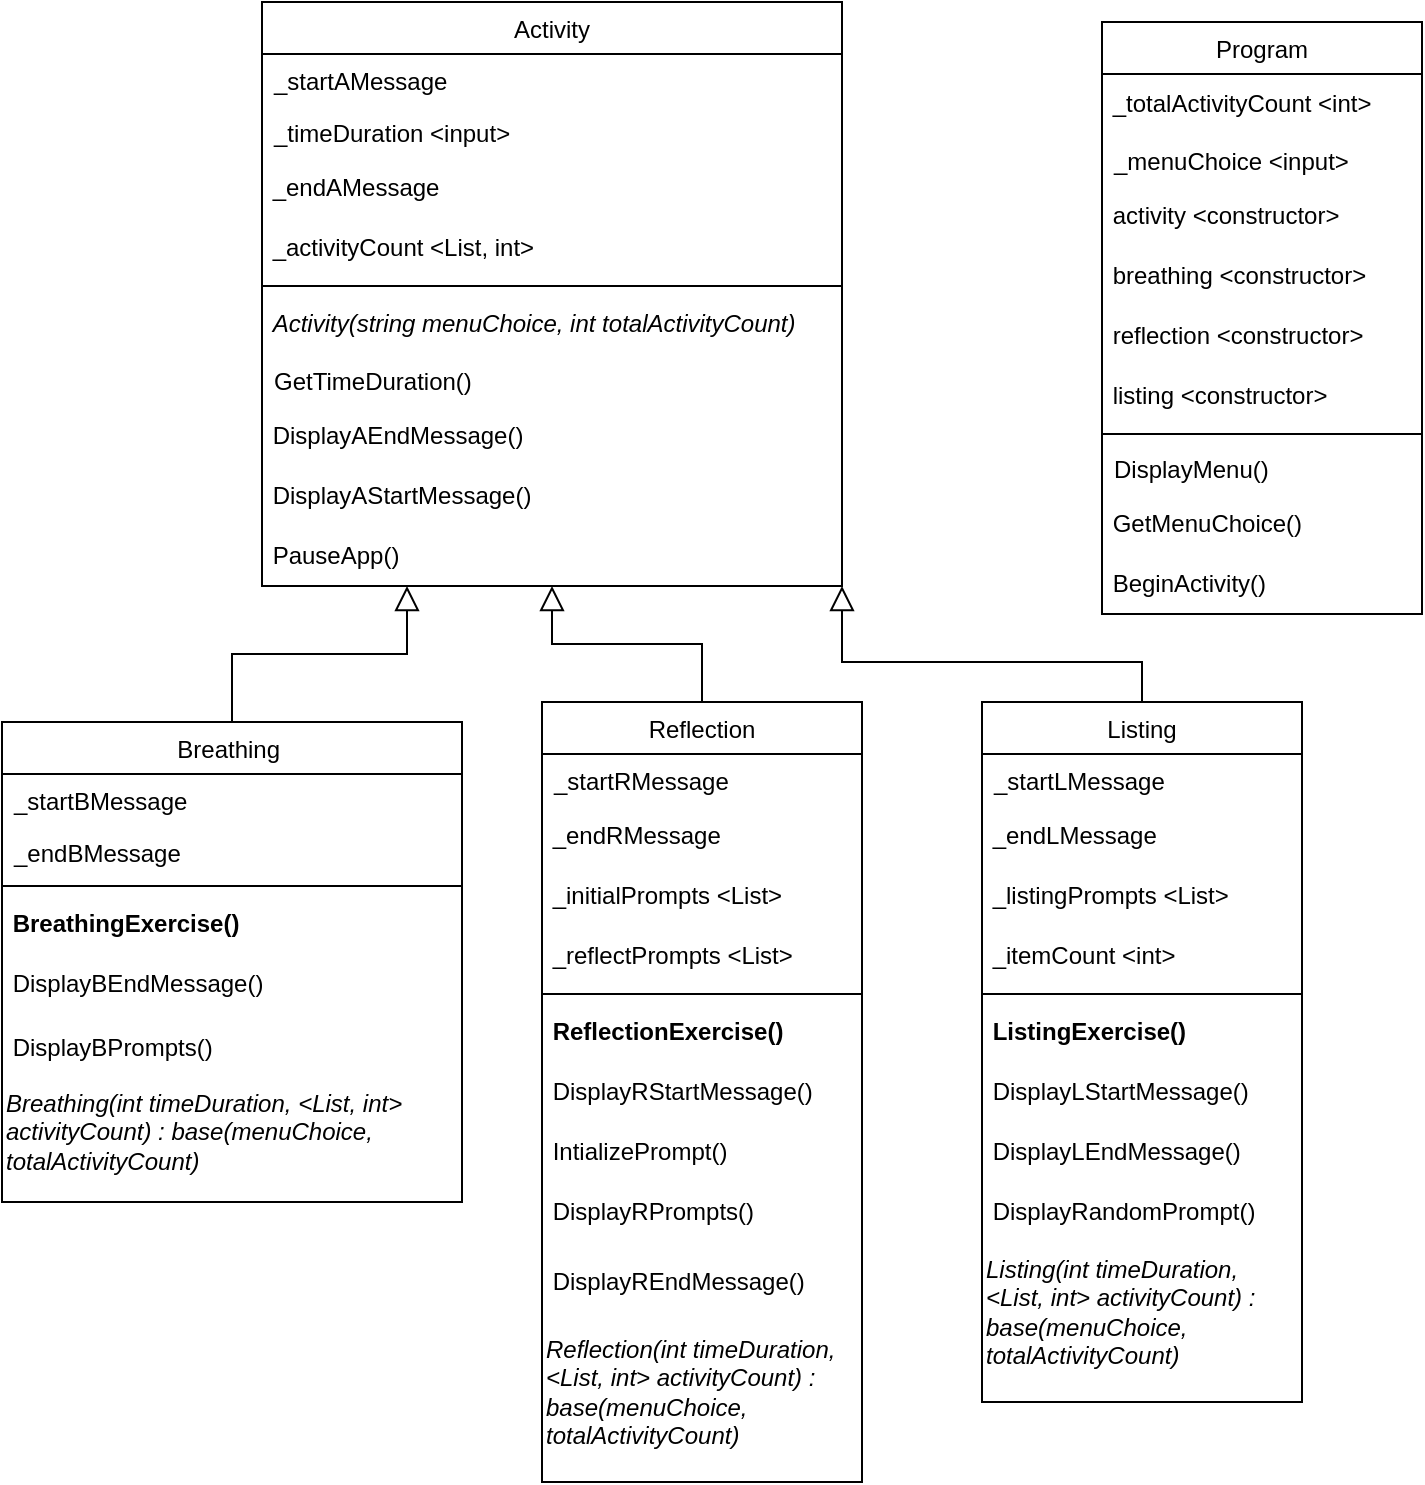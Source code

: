 <mxfile version="24.8.6">
  <diagram id="C5RBs43oDa-KdzZeNtuy" name="Page-1">
    <mxGraphModel dx="1577" dy="728" grid="1" gridSize="10" guides="1" tooltips="1" connect="1" arrows="1" fold="1" page="1" pageScale="1" pageWidth="827" pageHeight="1169" math="0" shadow="0">
      <root>
        <mxCell id="WIyWlLk6GJQsqaUBKTNV-0" />
        <mxCell id="WIyWlLk6GJQsqaUBKTNV-1" parent="WIyWlLk6GJQsqaUBKTNV-0" />
        <mxCell id="zkfFHV4jXpPFQw0GAbJ--0" value="Activity" style="swimlane;fontStyle=0;align=center;verticalAlign=top;childLayout=stackLayout;horizontal=1;startSize=26;horizontalStack=0;resizeParent=1;resizeLast=0;collapsible=1;marginBottom=0;rounded=0;shadow=0;strokeWidth=1;" parent="WIyWlLk6GJQsqaUBKTNV-1" vertex="1">
          <mxGeometry x="140" y="10" width="290" height="292" as="geometry">
            <mxRectangle x="230" y="50" width="160" height="26" as="alternateBounds" />
          </mxGeometry>
        </mxCell>
        <mxCell id="zkfFHV4jXpPFQw0GAbJ--1" value="_startAMessage" style="text;align=left;verticalAlign=top;spacingLeft=4;spacingRight=4;overflow=hidden;rotatable=0;points=[[0,0.5],[1,0.5]];portConstraint=eastwest;" parent="zkfFHV4jXpPFQw0GAbJ--0" vertex="1">
          <mxGeometry y="26" width="290" height="26" as="geometry" />
        </mxCell>
        <mxCell id="zkfFHV4jXpPFQw0GAbJ--3" value="_timeDuration &lt;input&gt;" style="text;align=left;verticalAlign=top;spacingLeft=4;spacingRight=4;overflow=hidden;rotatable=0;points=[[0,0.5],[1,0.5]];portConstraint=eastwest;rounded=0;shadow=0;html=0;" parent="zkfFHV4jXpPFQw0GAbJ--0" vertex="1">
          <mxGeometry y="52" width="290" height="26" as="geometry" />
        </mxCell>
        <mxCell id="sb6iUmNkOE4T1njf7T1e-14" value="&amp;nbsp;_endAMessage" style="text;html=1;align=left;verticalAlign=middle;whiteSpace=wrap;rounded=0;" vertex="1" parent="zkfFHV4jXpPFQw0GAbJ--0">
          <mxGeometry y="78" width="290" height="30" as="geometry" />
        </mxCell>
        <mxCell id="sb6iUmNkOE4T1njf7T1e-39" value="&amp;nbsp;_activityCount &amp;lt;List, int&amp;gt;" style="text;html=1;align=left;verticalAlign=middle;whiteSpace=wrap;rounded=0;" vertex="1" parent="zkfFHV4jXpPFQw0GAbJ--0">
          <mxGeometry y="108" width="290" height="30" as="geometry" />
        </mxCell>
        <mxCell id="zkfFHV4jXpPFQw0GAbJ--4" value="" style="line;html=1;strokeWidth=1;align=left;verticalAlign=middle;spacingTop=-1;spacingLeft=3;spacingRight=3;rotatable=0;labelPosition=right;points=[];portConstraint=eastwest;" parent="zkfFHV4jXpPFQw0GAbJ--0" vertex="1">
          <mxGeometry y="138" width="290" height="8" as="geometry" />
        </mxCell>
        <mxCell id="sb6iUmNkOE4T1njf7T1e-42" value="&lt;i&gt;&amp;nbsp;Activity(string menuChoice, int totalActivityCount)&lt;/i&gt;" style="text;html=1;align=left;verticalAlign=middle;whiteSpace=wrap;rounded=0;" vertex="1" parent="zkfFHV4jXpPFQw0GAbJ--0">
          <mxGeometry y="146" width="290" height="30" as="geometry" />
        </mxCell>
        <mxCell id="zkfFHV4jXpPFQw0GAbJ--5" value="GetTimeDuration()" style="text;align=left;verticalAlign=top;spacingLeft=4;spacingRight=4;overflow=hidden;rotatable=0;points=[[0,0.5],[1,0.5]];portConstraint=eastwest;" parent="zkfFHV4jXpPFQw0GAbJ--0" vertex="1">
          <mxGeometry y="176" width="290" height="26" as="geometry" />
        </mxCell>
        <mxCell id="sb6iUmNkOE4T1njf7T1e-13" value="&amp;nbsp;DisplayAEndMessage()" style="text;html=1;align=left;verticalAlign=middle;whiteSpace=wrap;rounded=0;" vertex="1" parent="zkfFHV4jXpPFQw0GAbJ--0">
          <mxGeometry y="202" width="290" height="30" as="geometry" />
        </mxCell>
        <mxCell id="sb6iUmNkOE4T1njf7T1e-15" value="&amp;nbsp;DisplayAStartMessage()" style="text;html=1;align=left;verticalAlign=middle;whiteSpace=wrap;rounded=0;" vertex="1" parent="zkfFHV4jXpPFQw0GAbJ--0">
          <mxGeometry y="232" width="290" height="30" as="geometry" />
        </mxCell>
        <mxCell id="sb6iUmNkOE4T1njf7T1e-16" value="&amp;nbsp;PauseApp()" style="text;html=1;align=left;verticalAlign=middle;whiteSpace=wrap;rounded=0;" vertex="1" parent="zkfFHV4jXpPFQw0GAbJ--0">
          <mxGeometry y="262" width="290" height="30" as="geometry" />
        </mxCell>
        <mxCell id="zkfFHV4jXpPFQw0GAbJ--6" value="Breathing " style="swimlane;fontStyle=0;align=center;verticalAlign=top;childLayout=stackLayout;horizontal=1;startSize=26;horizontalStack=0;resizeParent=1;resizeLast=0;collapsible=1;marginBottom=0;rounded=0;shadow=0;strokeWidth=1;" parent="WIyWlLk6GJQsqaUBKTNV-1" vertex="1">
          <mxGeometry x="10" y="370" width="230" height="240" as="geometry">
            <mxRectangle x="130" y="380" width="160" height="26" as="alternateBounds" />
          </mxGeometry>
        </mxCell>
        <mxCell id="zkfFHV4jXpPFQw0GAbJ--7" value="_startBMessage" style="text;align=left;verticalAlign=top;spacingLeft=4;spacingRight=4;overflow=hidden;rotatable=0;points=[[0,0.5],[1,0.5]];portConstraint=eastwest;" parent="zkfFHV4jXpPFQw0GAbJ--6" vertex="1">
          <mxGeometry y="26" width="230" height="26" as="geometry" />
        </mxCell>
        <mxCell id="zkfFHV4jXpPFQw0GAbJ--8" value="_endBMessage" style="text;align=left;verticalAlign=top;spacingLeft=4;spacingRight=4;overflow=hidden;rotatable=0;points=[[0,0.5],[1,0.5]];portConstraint=eastwest;rounded=0;shadow=0;html=0;" parent="zkfFHV4jXpPFQw0GAbJ--6" vertex="1">
          <mxGeometry y="52" width="230" height="26" as="geometry" />
        </mxCell>
        <mxCell id="zkfFHV4jXpPFQw0GAbJ--9" value="" style="line;html=1;strokeWidth=1;align=left;verticalAlign=middle;spacingTop=-1;spacingLeft=3;spacingRight=3;rotatable=0;labelPosition=right;points=[];portConstraint=eastwest;" parent="zkfFHV4jXpPFQw0GAbJ--6" vertex="1">
          <mxGeometry y="78" width="230" height="8" as="geometry" />
        </mxCell>
        <mxCell id="sb6iUmNkOE4T1njf7T1e-17" value="&lt;b&gt;&amp;nbsp;BreathingExercise()&lt;/b&gt;" style="text;html=1;align=left;verticalAlign=middle;whiteSpace=wrap;rounded=0;" vertex="1" parent="zkfFHV4jXpPFQw0GAbJ--6">
          <mxGeometry y="86" width="230" height="30" as="geometry" />
        </mxCell>
        <mxCell id="sb6iUmNkOE4T1njf7T1e-20" value="&amp;nbsp;DisplayBEndMessage()" style="text;html=1;align=left;verticalAlign=middle;whiteSpace=wrap;rounded=0;" vertex="1" parent="zkfFHV4jXpPFQw0GAbJ--6">
          <mxGeometry y="116" width="230" height="30" as="geometry" />
        </mxCell>
        <mxCell id="sb6iUmNkOE4T1njf7T1e-19" value="&amp;nbsp;DisplayBPrompts()" style="text;html=1;align=left;verticalAlign=middle;whiteSpace=wrap;rounded=0;" vertex="1" parent="zkfFHV4jXpPFQw0GAbJ--6">
          <mxGeometry y="146" width="230" height="34" as="geometry" />
        </mxCell>
        <mxCell id="sb6iUmNkOE4T1njf7T1e-47" value="&lt;i&gt;Breathing(int timeDuration, &amp;lt;List, int&amp;gt; activityCount) : base(&lt;span style=&quot;&quot;&gt;menuChoice, totalActivityCount)&lt;/span&gt;&lt;/i&gt;" style="text;html=1;align=left;verticalAlign=middle;whiteSpace=wrap;rounded=0;" vertex="1" parent="zkfFHV4jXpPFQw0GAbJ--6">
          <mxGeometry y="180" width="230" height="50" as="geometry" />
        </mxCell>
        <mxCell id="zkfFHV4jXpPFQw0GAbJ--12" value="" style="endArrow=block;endSize=10;endFill=0;shadow=0;strokeWidth=1;rounded=0;curved=0;edgeStyle=elbowEdgeStyle;elbow=vertical;entryX=0.25;entryY=1;entryDx=0;entryDy=0;" parent="WIyWlLk6GJQsqaUBKTNV-1" source="zkfFHV4jXpPFQw0GAbJ--6" target="sb6iUmNkOE4T1njf7T1e-16" edge="1">
          <mxGeometry width="160" relative="1" as="geometry">
            <mxPoint x="200" y="203" as="sourcePoint" />
            <mxPoint x="200" y="203" as="targetPoint" />
          </mxGeometry>
        </mxCell>
        <mxCell id="zkfFHV4jXpPFQw0GAbJ--13" value="Reflection" style="swimlane;fontStyle=0;align=center;verticalAlign=top;childLayout=stackLayout;horizontal=1;startSize=26;horizontalStack=0;resizeParent=1;resizeLast=0;collapsible=1;marginBottom=0;rounded=0;shadow=0;strokeWidth=1;" parent="WIyWlLk6GJQsqaUBKTNV-1" vertex="1">
          <mxGeometry x="280" y="360" width="160" height="390" as="geometry">
            <mxRectangle x="340" y="380" width="170" height="26" as="alternateBounds" />
          </mxGeometry>
        </mxCell>
        <mxCell id="zkfFHV4jXpPFQw0GAbJ--14" value="_startRMessage" style="text;align=left;verticalAlign=top;spacingLeft=4;spacingRight=4;overflow=hidden;rotatable=0;points=[[0,0.5],[1,0.5]];portConstraint=eastwest;" parent="zkfFHV4jXpPFQw0GAbJ--13" vertex="1">
          <mxGeometry y="26" width="160" height="26" as="geometry" />
        </mxCell>
        <mxCell id="sb6iUmNkOE4T1njf7T1e-18" value="&amp;nbsp;_endRMessage" style="text;html=1;align=left;verticalAlign=middle;whiteSpace=wrap;rounded=0;" vertex="1" parent="zkfFHV4jXpPFQw0GAbJ--13">
          <mxGeometry y="52" width="160" height="30" as="geometry" />
        </mxCell>
        <mxCell id="sb6iUmNkOE4T1njf7T1e-21" value="&amp;nbsp;_initialPrompts &amp;lt;List&amp;gt;" style="text;html=1;align=left;verticalAlign=middle;whiteSpace=wrap;rounded=0;" vertex="1" parent="zkfFHV4jXpPFQw0GAbJ--13">
          <mxGeometry y="82" width="160" height="30" as="geometry" />
        </mxCell>
        <mxCell id="sb6iUmNkOE4T1njf7T1e-22" value="&amp;nbsp;_reflectPrompts &amp;lt;List&amp;gt;" style="text;html=1;align=left;verticalAlign=middle;whiteSpace=wrap;rounded=0;" vertex="1" parent="zkfFHV4jXpPFQw0GAbJ--13">
          <mxGeometry y="112" width="160" height="30" as="geometry" />
        </mxCell>
        <mxCell id="zkfFHV4jXpPFQw0GAbJ--15" value="" style="line;html=1;strokeWidth=1;align=left;verticalAlign=middle;spacingTop=-1;spacingLeft=3;spacingRight=3;rotatable=0;labelPosition=right;points=[];portConstraint=eastwest;" parent="zkfFHV4jXpPFQw0GAbJ--13" vertex="1">
          <mxGeometry y="142" width="160" height="8" as="geometry" />
        </mxCell>
        <mxCell id="sb6iUmNkOE4T1njf7T1e-9" value="&lt;b&gt;&amp;nbsp;ReflectionExercise()&lt;/b&gt;" style="text;html=1;align=left;verticalAlign=middle;resizable=0;points=[];autosize=1;strokeColor=none;fillColor=none;" vertex="1" parent="zkfFHV4jXpPFQw0GAbJ--13">
          <mxGeometry y="150" width="160" height="30" as="geometry" />
        </mxCell>
        <mxCell id="sb6iUmNkOE4T1njf7T1e-25" value="&amp;nbsp;DisplayRStartMessage()" style="text;html=1;align=left;verticalAlign=middle;whiteSpace=wrap;rounded=0;" vertex="1" parent="zkfFHV4jXpPFQw0GAbJ--13">
          <mxGeometry y="180" width="160" height="30" as="geometry" />
        </mxCell>
        <mxCell id="sb6iUmNkOE4T1njf7T1e-23" value="&amp;nbsp;IntializePrompt()" style="text;html=1;align=left;verticalAlign=middle;whiteSpace=wrap;rounded=0;" vertex="1" parent="zkfFHV4jXpPFQw0GAbJ--13">
          <mxGeometry y="210" width="160" height="30" as="geometry" />
        </mxCell>
        <mxCell id="sb6iUmNkOE4T1njf7T1e-24" value="&amp;nbsp;DisplayRPrompts()" style="text;html=1;align=left;verticalAlign=middle;whiteSpace=wrap;rounded=0;" vertex="1" parent="zkfFHV4jXpPFQw0GAbJ--13">
          <mxGeometry y="240" width="160" height="30" as="geometry" />
        </mxCell>
        <mxCell id="sb6iUmNkOE4T1njf7T1e-26" value="&amp;nbsp;DisplayREndMessage()" style="text;html=1;align=left;verticalAlign=middle;whiteSpace=wrap;rounded=0;" vertex="1" parent="zkfFHV4jXpPFQw0GAbJ--13">
          <mxGeometry y="270" width="160" height="40" as="geometry" />
        </mxCell>
        <mxCell id="sb6iUmNkOE4T1njf7T1e-49" value="&lt;i&gt;Reflection(int timeDuration, &amp;lt;List, int&amp;gt; activityCount) : base(&lt;span style=&quot;&quot;&gt;menuChoice, totalActivityCount)&lt;/span&gt;&lt;/i&gt;" style="text;html=1;align=left;verticalAlign=middle;whiteSpace=wrap;rounded=0;" vertex="1" parent="zkfFHV4jXpPFQw0GAbJ--13">
          <mxGeometry y="310" width="160" height="70" as="geometry" />
        </mxCell>
        <mxCell id="zkfFHV4jXpPFQw0GAbJ--16" value="" style="endArrow=block;endSize=10;endFill=0;shadow=0;strokeWidth=1;rounded=0;curved=0;edgeStyle=elbowEdgeStyle;elbow=vertical;entryX=0.5;entryY=1;entryDx=0;entryDy=0;" parent="WIyWlLk6GJQsqaUBKTNV-1" source="zkfFHV4jXpPFQw0GAbJ--13" target="sb6iUmNkOE4T1njf7T1e-16" edge="1">
          <mxGeometry width="160" relative="1" as="geometry">
            <mxPoint x="210" y="373" as="sourcePoint" />
            <mxPoint x="520" y="300" as="targetPoint" />
          </mxGeometry>
        </mxCell>
        <mxCell id="zkfFHV4jXpPFQw0GAbJ--17" value="Program&#xa;" style="swimlane;fontStyle=0;align=center;verticalAlign=top;childLayout=stackLayout;horizontal=1;startSize=26;horizontalStack=0;resizeParent=1;resizeLast=0;collapsible=1;marginBottom=0;rounded=0;shadow=0;strokeWidth=1;" parent="WIyWlLk6GJQsqaUBKTNV-1" vertex="1">
          <mxGeometry x="560" y="20" width="160" height="296" as="geometry">
            <mxRectangle x="220" y="-140" width="160" height="26" as="alternateBounds" />
          </mxGeometry>
        </mxCell>
        <mxCell id="sb6iUmNkOE4T1njf7T1e-38" value="&amp;nbsp;_totalActivityCount &amp;lt;int&amp;gt;" style="text;html=1;align=left;verticalAlign=middle;whiteSpace=wrap;rounded=0;" vertex="1" parent="zkfFHV4jXpPFQw0GAbJ--17">
          <mxGeometry y="26" width="160" height="30" as="geometry" />
        </mxCell>
        <mxCell id="zkfFHV4jXpPFQw0GAbJ--19" value="_menuChoice &lt;input&gt;" style="text;align=left;verticalAlign=top;spacingLeft=4;spacingRight=4;overflow=hidden;rotatable=0;points=[[0,0.5],[1,0.5]];portConstraint=eastwest;rounded=0;shadow=0;html=0;" parent="zkfFHV4jXpPFQw0GAbJ--17" vertex="1">
          <mxGeometry y="56" width="160" height="26" as="geometry" />
        </mxCell>
        <mxCell id="sb6iUmNkOE4T1njf7T1e-43" value="&amp;nbsp;activity &amp;lt;constructor&amp;gt;" style="text;html=1;align=left;verticalAlign=middle;whiteSpace=wrap;rounded=0;" vertex="1" parent="zkfFHV4jXpPFQw0GAbJ--17">
          <mxGeometry y="82" width="160" height="30" as="geometry" />
        </mxCell>
        <mxCell id="sb6iUmNkOE4T1njf7T1e-44" value="&lt;div&gt;&amp;nbsp;breathing &amp;lt;constructor&amp;gt;&lt;/div&gt;" style="text;html=1;align=left;verticalAlign=middle;whiteSpace=wrap;rounded=0;" vertex="1" parent="zkfFHV4jXpPFQw0GAbJ--17">
          <mxGeometry y="112" width="160" height="30" as="geometry" />
        </mxCell>
        <mxCell id="sb6iUmNkOE4T1njf7T1e-45" value="&lt;div&gt;&amp;nbsp;reflection &amp;lt;constructor&amp;gt;&lt;/div&gt;" style="text;html=1;align=left;verticalAlign=middle;whiteSpace=wrap;rounded=0;" vertex="1" parent="zkfFHV4jXpPFQw0GAbJ--17">
          <mxGeometry y="142" width="160" height="30" as="geometry" />
        </mxCell>
        <mxCell id="sb6iUmNkOE4T1njf7T1e-46" value="&amp;nbsp;listing &amp;lt;constructor&amp;gt;" style="text;html=1;align=left;verticalAlign=middle;whiteSpace=wrap;rounded=0;" vertex="1" parent="zkfFHV4jXpPFQw0GAbJ--17">
          <mxGeometry y="172" width="160" height="30" as="geometry" />
        </mxCell>
        <mxCell id="zkfFHV4jXpPFQw0GAbJ--23" value="" style="line;html=1;strokeWidth=1;align=left;verticalAlign=middle;spacingTop=-1;spacingLeft=3;spacingRight=3;rotatable=0;labelPosition=right;points=[];portConstraint=eastwest;" parent="zkfFHV4jXpPFQw0GAbJ--17" vertex="1">
          <mxGeometry y="202" width="160" height="8" as="geometry" />
        </mxCell>
        <mxCell id="zkfFHV4jXpPFQw0GAbJ--24" value="DisplayMenu()" style="text;align=left;verticalAlign=top;spacingLeft=4;spacingRight=4;overflow=hidden;rotatable=0;points=[[0,0.5],[1,0.5]];portConstraint=eastwest;" parent="zkfFHV4jXpPFQw0GAbJ--17" vertex="1">
          <mxGeometry y="210" width="160" height="26" as="geometry" />
        </mxCell>
        <mxCell id="sb6iUmNkOE4T1njf7T1e-36" value="&amp;nbsp;GetMenuChoice()" style="text;html=1;align=left;verticalAlign=middle;whiteSpace=wrap;rounded=0;" vertex="1" parent="zkfFHV4jXpPFQw0GAbJ--17">
          <mxGeometry y="236" width="160" height="30" as="geometry" />
        </mxCell>
        <mxCell id="sb6iUmNkOE4T1njf7T1e-37" value="&amp;nbsp;BeginActivity()" style="text;html=1;align=left;verticalAlign=middle;whiteSpace=wrap;rounded=0;" vertex="1" parent="zkfFHV4jXpPFQw0GAbJ--17">
          <mxGeometry y="266" width="160" height="30" as="geometry" />
        </mxCell>
        <mxCell id="sb6iUmNkOE4T1njf7T1e-0" value="Listing" style="swimlane;fontStyle=0;align=center;verticalAlign=top;childLayout=stackLayout;horizontal=1;startSize=26;horizontalStack=0;resizeParent=1;resizeLast=0;collapsible=1;marginBottom=0;rounded=0;shadow=0;strokeWidth=1;" vertex="1" parent="WIyWlLk6GJQsqaUBKTNV-1">
          <mxGeometry x="500" y="360" width="160" height="350" as="geometry">
            <mxRectangle x="220" y="120" width="160" height="26" as="alternateBounds" />
          </mxGeometry>
        </mxCell>
        <mxCell id="sb6iUmNkOE4T1njf7T1e-27" value="_startLMessage" style="text;align=left;verticalAlign=top;spacingLeft=4;spacingRight=4;overflow=hidden;rotatable=0;points=[[0,0.5],[1,0.5]];portConstraint=eastwest;" vertex="1" parent="sb6iUmNkOE4T1njf7T1e-0">
          <mxGeometry y="26" width="160" height="26" as="geometry" />
        </mxCell>
        <mxCell id="sb6iUmNkOE4T1njf7T1e-28" value="&amp;nbsp;_endLMessage" style="text;html=1;align=left;verticalAlign=middle;whiteSpace=wrap;rounded=0;" vertex="1" parent="sb6iUmNkOE4T1njf7T1e-0">
          <mxGeometry y="52" width="160" height="30" as="geometry" />
        </mxCell>
        <mxCell id="sb6iUmNkOE4T1njf7T1e-29" value="&amp;nbsp;_listingPrompts &amp;lt;List&amp;gt;" style="text;html=1;align=left;verticalAlign=middle;whiteSpace=wrap;rounded=0;" vertex="1" parent="sb6iUmNkOE4T1njf7T1e-0">
          <mxGeometry y="82" width="160" height="30" as="geometry" />
        </mxCell>
        <mxCell id="sb6iUmNkOE4T1njf7T1e-30" value="&amp;nbsp;_itemCount &amp;lt;int&amp;gt;" style="text;html=1;align=left;verticalAlign=middle;whiteSpace=wrap;rounded=0;" vertex="1" parent="sb6iUmNkOE4T1njf7T1e-0">
          <mxGeometry y="112" width="160" height="30" as="geometry" />
        </mxCell>
        <mxCell id="sb6iUmNkOE4T1njf7T1e-4" value="" style="line;html=1;strokeWidth=1;align=left;verticalAlign=middle;spacingTop=-1;spacingLeft=3;spacingRight=3;rotatable=0;labelPosition=right;points=[];portConstraint=eastwest;" vertex="1" parent="sb6iUmNkOE4T1njf7T1e-0">
          <mxGeometry y="142" width="160" height="8" as="geometry" />
        </mxCell>
        <mxCell id="sb6iUmNkOE4T1njf7T1e-31" value="&lt;b&gt;&amp;nbsp;ListingExercise()&lt;/b&gt;" style="text;html=1;align=left;verticalAlign=middle;whiteSpace=wrap;rounded=0;" vertex="1" parent="sb6iUmNkOE4T1njf7T1e-0">
          <mxGeometry y="150" width="160" height="30" as="geometry" />
        </mxCell>
        <mxCell id="sb6iUmNkOE4T1njf7T1e-32" value="&amp;nbsp;DisplayLStartMessage()" style="text;html=1;align=left;verticalAlign=middle;whiteSpace=wrap;rounded=0;" vertex="1" parent="sb6iUmNkOE4T1njf7T1e-0">
          <mxGeometry y="180" width="160" height="30" as="geometry" />
        </mxCell>
        <mxCell id="sb6iUmNkOE4T1njf7T1e-33" value="&amp;nbsp;DisplayLEndMessage()" style="text;html=1;align=left;verticalAlign=middle;whiteSpace=wrap;rounded=0;" vertex="1" parent="sb6iUmNkOE4T1njf7T1e-0">
          <mxGeometry y="210" width="160" height="30" as="geometry" />
        </mxCell>
        <mxCell id="sb6iUmNkOE4T1njf7T1e-35" value="&amp;nbsp;DisplayRandomPrompt()" style="text;html=1;align=left;verticalAlign=middle;whiteSpace=wrap;rounded=0;" vertex="1" parent="sb6iUmNkOE4T1njf7T1e-0">
          <mxGeometry y="240" width="160" height="30" as="geometry" />
        </mxCell>
        <mxCell id="sb6iUmNkOE4T1njf7T1e-50" value="&lt;i&gt;Listing(int timeDuration, &amp;lt;List, int&amp;gt; activityCount) : base(&lt;span style=&quot;&quot;&gt;menuChoice, totalActivityCount)&lt;/span&gt;&lt;/i&gt;" style="text;html=1;align=left;verticalAlign=middle;whiteSpace=wrap;rounded=0;" vertex="1" parent="sb6iUmNkOE4T1njf7T1e-0">
          <mxGeometry y="270" width="160" height="70" as="geometry" />
        </mxCell>
        <mxCell id="sb6iUmNkOE4T1njf7T1e-40" value="" style="endArrow=block;endSize=10;endFill=0;shadow=0;strokeWidth=1;rounded=0;curved=0;edgeStyle=elbowEdgeStyle;elbow=vertical;exitX=0.5;exitY=0;exitDx=0;exitDy=0;entryX=1;entryY=1;entryDx=0;entryDy=0;" edge="1" parent="WIyWlLk6GJQsqaUBKTNV-1" source="sb6iUmNkOE4T1njf7T1e-0" target="sb6iUmNkOE4T1njf7T1e-16">
          <mxGeometry width="160" relative="1" as="geometry">
            <mxPoint x="595" y="268" as="sourcePoint" />
            <mxPoint x="450" y="310" as="targetPoint" />
            <Array as="points">
              <mxPoint x="620" y="340" />
            </Array>
          </mxGeometry>
        </mxCell>
      </root>
    </mxGraphModel>
  </diagram>
</mxfile>
